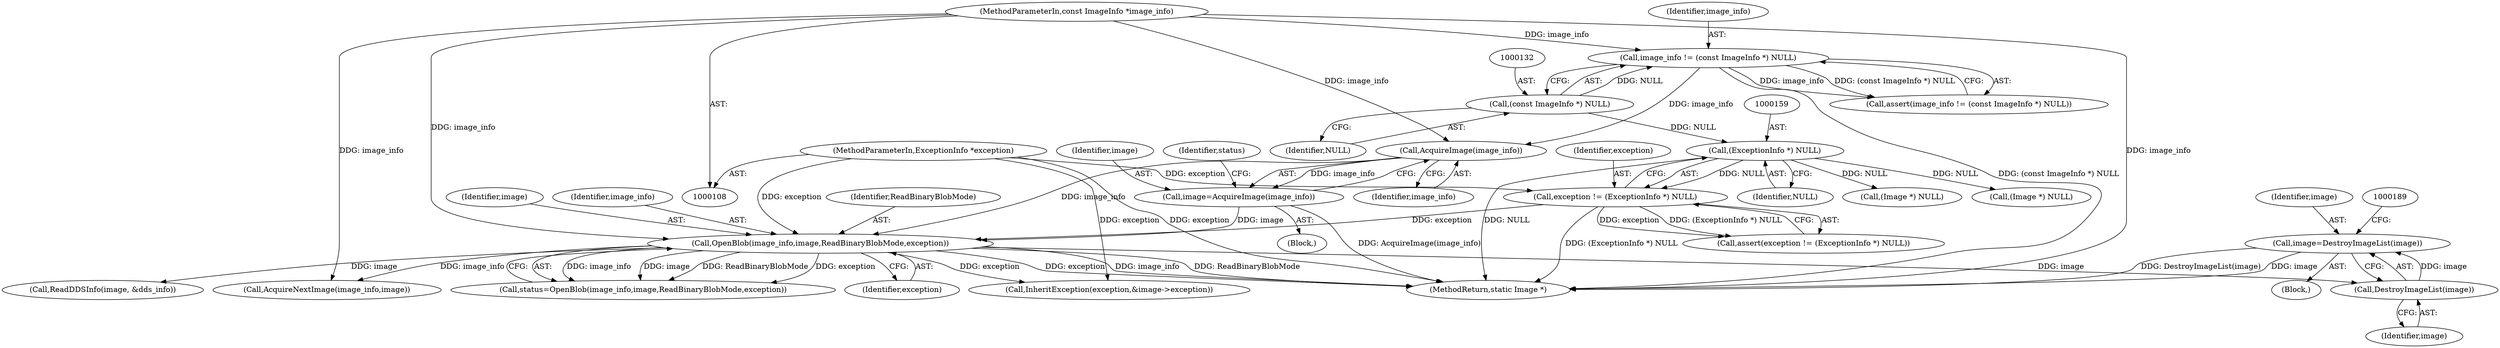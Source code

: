 digraph "0_ImageMagick_f5910e91b0778e03ded45b9022be8eb8f77942cd@pointer" {
"1000183" [label="(Call,image=DestroyImageList(image))"];
"1000185" [label="(Call,DestroyImageList(image))"];
"1000173" [label="(Call,OpenBlob(image_info,image,ReadBinaryBlobMode,exception))"];
"1000169" [label="(Call,AcquireImage(image_info))"];
"1000129" [label="(Call,image_info != (const ImageInfo *) NULL)"];
"1000109" [label="(MethodParameterIn,const ImageInfo *image_info)"];
"1000131" [label="(Call,(const ImageInfo *) NULL)"];
"1000167" [label="(Call,image=AcquireImage(image_info))"];
"1000156" [label="(Call,exception != (ExceptionInfo *) NULL)"];
"1000110" [label="(MethodParameterIn,ExceptionInfo *exception)"];
"1000158" [label="(Call,(ExceptionInfo *) NULL)"];
"1000175" [label="(Identifier,image)"];
"1000157" [label="(Identifier,exception)"];
"1000183" [label="(Call,image=DestroyImageList(image))"];
"1000110" [label="(MethodParameterIn,ExceptionInfo *exception)"];
"1000156" [label="(Call,exception != (ExceptionInfo *) NULL)"];
"1000168" [label="(Identifier,image)"];
"1000173" [label="(Call,OpenBlob(image_info,image,ReadBinaryBlobMode,exception))"];
"1000186" [label="(Identifier,image)"];
"1000155" [label="(Call,assert(exception != (ExceptionInfo *) NULL))"];
"1000170" [label="(Identifier,image_info)"];
"1000129" [label="(Call,image_info != (const ImageInfo *) NULL)"];
"1000176" [label="(Identifier,ReadBinaryBlobMode)"];
"1000456" [label="(Call,AcquireNextImage(image_info,image))"];
"1000177" [label="(Identifier,exception)"];
"1000541" [label="(Call,InheritException(exception,&image->exception))"];
"1000111" [label="(Block,)"];
"1000174" [label="(Identifier,image_info)"];
"1000169" [label="(Call,AcquireImage(image_info))"];
"1000160" [label="(Identifier,NULL)"];
"1000185" [label="(Call,DestroyImageList(image))"];
"1000131" [label="(Call,(const ImageInfo *) NULL)"];
"1000133" [label="(Identifier,NULL)"];
"1000184" [label="(Identifier,image)"];
"1000193" [label="(Call,ReadDDSInfo(image, &dds_info))"];
"1000128" [label="(Call,assert(image_info != (const ImageInfo *) NULL))"];
"1000158" [label="(Call,(ExceptionInfo *) NULL)"];
"1000463" [label="(Call,(Image *) NULL)"];
"1000167" [label="(Call,image=AcquireImage(image_info))"];
"1000576" [label="(MethodReturn,static Image *)"];
"1000171" [label="(Call,status=OpenBlob(image_info,image,ReadBinaryBlobMode,exception))"];
"1000188" [label="(Call,(Image *) NULL)"];
"1000130" [label="(Identifier,image_info)"];
"1000182" [label="(Block,)"];
"1000109" [label="(MethodParameterIn,const ImageInfo *image_info)"];
"1000172" [label="(Identifier,status)"];
"1000183" -> "1000182"  [label="AST: "];
"1000183" -> "1000185"  [label="CFG: "];
"1000184" -> "1000183"  [label="AST: "];
"1000185" -> "1000183"  [label="AST: "];
"1000189" -> "1000183"  [label="CFG: "];
"1000183" -> "1000576"  [label="DDG: DestroyImageList(image)"];
"1000183" -> "1000576"  [label="DDG: image"];
"1000185" -> "1000183"  [label="DDG: image"];
"1000185" -> "1000186"  [label="CFG: "];
"1000186" -> "1000185"  [label="AST: "];
"1000173" -> "1000185"  [label="DDG: image"];
"1000173" -> "1000171"  [label="AST: "];
"1000173" -> "1000177"  [label="CFG: "];
"1000174" -> "1000173"  [label="AST: "];
"1000175" -> "1000173"  [label="AST: "];
"1000176" -> "1000173"  [label="AST: "];
"1000177" -> "1000173"  [label="AST: "];
"1000171" -> "1000173"  [label="CFG: "];
"1000173" -> "1000576"  [label="DDG: ReadBinaryBlobMode"];
"1000173" -> "1000576"  [label="DDG: exception"];
"1000173" -> "1000576"  [label="DDG: image_info"];
"1000173" -> "1000171"  [label="DDG: image_info"];
"1000173" -> "1000171"  [label="DDG: image"];
"1000173" -> "1000171"  [label="DDG: ReadBinaryBlobMode"];
"1000173" -> "1000171"  [label="DDG: exception"];
"1000169" -> "1000173"  [label="DDG: image_info"];
"1000109" -> "1000173"  [label="DDG: image_info"];
"1000167" -> "1000173"  [label="DDG: image"];
"1000156" -> "1000173"  [label="DDG: exception"];
"1000110" -> "1000173"  [label="DDG: exception"];
"1000173" -> "1000193"  [label="DDG: image"];
"1000173" -> "1000456"  [label="DDG: image_info"];
"1000173" -> "1000541"  [label="DDG: exception"];
"1000169" -> "1000167"  [label="AST: "];
"1000169" -> "1000170"  [label="CFG: "];
"1000170" -> "1000169"  [label="AST: "];
"1000167" -> "1000169"  [label="CFG: "];
"1000169" -> "1000167"  [label="DDG: image_info"];
"1000129" -> "1000169"  [label="DDG: image_info"];
"1000109" -> "1000169"  [label="DDG: image_info"];
"1000129" -> "1000128"  [label="AST: "];
"1000129" -> "1000131"  [label="CFG: "];
"1000130" -> "1000129"  [label="AST: "];
"1000131" -> "1000129"  [label="AST: "];
"1000128" -> "1000129"  [label="CFG: "];
"1000129" -> "1000576"  [label="DDG: (const ImageInfo *) NULL"];
"1000129" -> "1000128"  [label="DDG: image_info"];
"1000129" -> "1000128"  [label="DDG: (const ImageInfo *) NULL"];
"1000109" -> "1000129"  [label="DDG: image_info"];
"1000131" -> "1000129"  [label="DDG: NULL"];
"1000109" -> "1000108"  [label="AST: "];
"1000109" -> "1000576"  [label="DDG: image_info"];
"1000109" -> "1000456"  [label="DDG: image_info"];
"1000131" -> "1000133"  [label="CFG: "];
"1000132" -> "1000131"  [label="AST: "];
"1000133" -> "1000131"  [label="AST: "];
"1000131" -> "1000158"  [label="DDG: NULL"];
"1000167" -> "1000111"  [label="AST: "];
"1000168" -> "1000167"  [label="AST: "];
"1000172" -> "1000167"  [label="CFG: "];
"1000167" -> "1000576"  [label="DDG: AcquireImage(image_info)"];
"1000156" -> "1000155"  [label="AST: "];
"1000156" -> "1000158"  [label="CFG: "];
"1000157" -> "1000156"  [label="AST: "];
"1000158" -> "1000156"  [label="AST: "];
"1000155" -> "1000156"  [label="CFG: "];
"1000156" -> "1000576"  [label="DDG: (ExceptionInfo *) NULL"];
"1000156" -> "1000155"  [label="DDG: exception"];
"1000156" -> "1000155"  [label="DDG: (ExceptionInfo *) NULL"];
"1000110" -> "1000156"  [label="DDG: exception"];
"1000158" -> "1000156"  [label="DDG: NULL"];
"1000110" -> "1000108"  [label="AST: "];
"1000110" -> "1000576"  [label="DDG: exception"];
"1000110" -> "1000541"  [label="DDG: exception"];
"1000158" -> "1000160"  [label="CFG: "];
"1000159" -> "1000158"  [label="AST: "];
"1000160" -> "1000158"  [label="AST: "];
"1000158" -> "1000576"  [label="DDG: NULL"];
"1000158" -> "1000188"  [label="DDG: NULL"];
"1000158" -> "1000463"  [label="DDG: NULL"];
}
